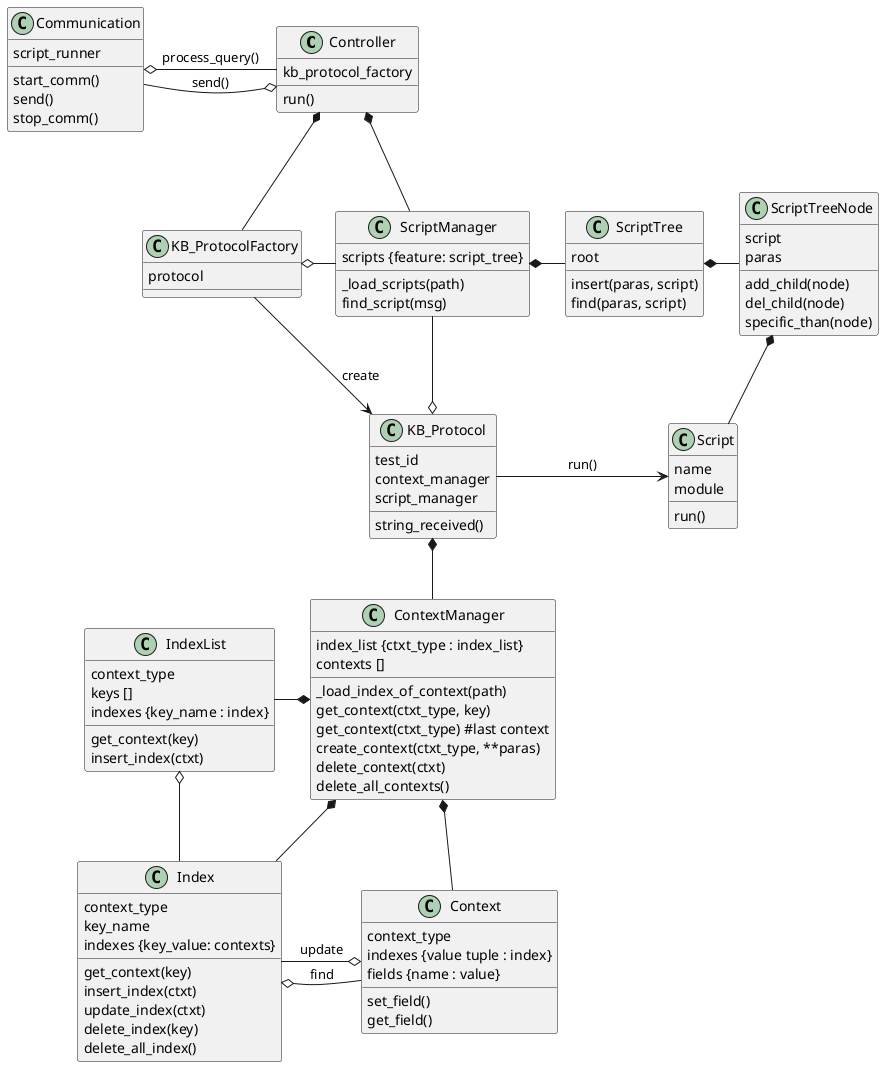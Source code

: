 @startuml
class Controller {
	kb_protocol_factory

	run()
}

class KB_ProtocolFactory {
	protocol
}

class KB_Protocol {
	test_id
	context_manager
	script_manager

	string_received()
}

class Communication {
	script_runner

	start_comm()
	send()
	stop_comm()
}

class ScriptManager {
	scripts {feature: script_tree}

	_load_scripts(path)
	find_script(msg)
}

class ScriptTree{
	root

	insert(paras, script)
	find(paras, script)
}

class ScriptTreeNode{
	script
	paras

	add_child(node)
	del_child(node)
	specific_than(node)
}

class Script {
	name
	module
	run()
}

class ContextManager {
	index_list {ctxt_type : index_list}
	contexts []

	_load_index_of_context(path)
	get_context(ctxt_type, key)
	get_context(ctxt_type) #last context
	create_context(ctxt_type, **paras)
	delete_context(ctxt)
	delete_all_contexts()
}

class IndexList {
	context_type
	keys []
	indexes {key_name : index}

	get_context(key)
	insert_index(ctxt)
}

class Index {
	context_type
	key_name
	indexes {key_value: contexts}

	get_context(key)
	insert_index(ctxt)
	update_index(ctxt)
	delete_index(key)
	delete_all_index()
}

class Context{
	context_type
	indexes {value tuple : index}
	fields {name : value}

	set_field()
	get_field()
}

Communication o- Controller: process_query()
Communication -o Controller: send()
Controller *-- KB_ProtocolFactory
Controller *-- ScriptManager
KB_ProtocolFactory --> KB_Protocol: create
KB_ProtocolFactory o- ScriptManager
KB_Protocol o-up- ScriptManager
KB_Protocol *-- ContextManager
KB_Protocol -> Script: run()
ScriptManager *- ScriptTree
ScriptTree *- ScriptTreeNode
ScriptTreeNode *-- Script
ContextManager *-left- IndexList
ContextManager *-- Context
ContextManager *-- Index
IndexList o-- Index
Index o- Context: find
Context o-left- Index: update


@enduml